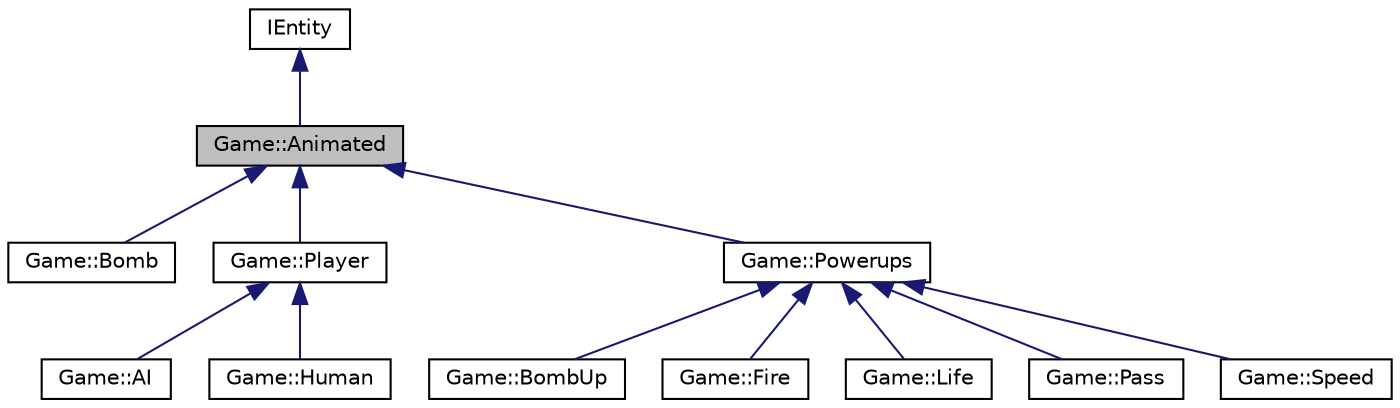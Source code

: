 digraph "Game::Animated"
{
 // LATEX_PDF_SIZE
  edge [fontname="Helvetica",fontsize="10",labelfontname="Helvetica",labelfontsize="10"];
  node [fontname="Helvetica",fontsize="10",shape=record];
  Node1 [label="Game::Animated",height=0.2,width=0.4,color="black", fillcolor="grey75", style="filled", fontcolor="black",tooltip=" "];
  Node2 -> Node1 [dir="back",color="midnightblue",fontsize="10",style="solid"];
  Node2 [label="IEntity",height=0.2,width=0.4,color="black", fillcolor="white", style="filled",URL="$class_i_entity.html",tooltip=" "];
  Node1 -> Node3 [dir="back",color="midnightblue",fontsize="10",style="solid"];
  Node3 [label="Game::Bomb",height=0.2,width=0.4,color="black", fillcolor="white", style="filled",URL="$class_game_1_1_bomb.html",tooltip=" "];
  Node1 -> Node4 [dir="back",color="midnightblue",fontsize="10",style="solid"];
  Node4 [label="Game::Player",height=0.2,width=0.4,color="black", fillcolor="white", style="filled",URL="$class_game_1_1_player.html",tooltip=" "];
  Node4 -> Node5 [dir="back",color="midnightblue",fontsize="10",style="solid"];
  Node5 [label="Game::AI",height=0.2,width=0.4,color="black", fillcolor="white", style="filled",URL="$class_game_1_1_a_i.html",tooltip=" "];
  Node4 -> Node6 [dir="back",color="midnightblue",fontsize="10",style="solid"];
  Node6 [label="Game::Human",height=0.2,width=0.4,color="black", fillcolor="white", style="filled",URL="$class_game_1_1_human.html",tooltip=" "];
  Node1 -> Node7 [dir="back",color="midnightblue",fontsize="10",style="solid"];
  Node7 [label="Game::Powerups",height=0.2,width=0.4,color="black", fillcolor="white", style="filled",URL="$class_game_1_1_powerups.html",tooltip=" "];
  Node7 -> Node8 [dir="back",color="midnightblue",fontsize="10",style="solid"];
  Node8 [label="Game::BombUp",height=0.2,width=0.4,color="black", fillcolor="white", style="filled",URL="$class_game_1_1_bomb_up.html",tooltip=" "];
  Node7 -> Node9 [dir="back",color="midnightblue",fontsize="10",style="solid"];
  Node9 [label="Game::Fire",height=0.2,width=0.4,color="black", fillcolor="white", style="filled",URL="$class_game_1_1_fire.html",tooltip=" "];
  Node7 -> Node10 [dir="back",color="midnightblue",fontsize="10",style="solid"];
  Node10 [label="Game::Life",height=0.2,width=0.4,color="black", fillcolor="white", style="filled",URL="$class_game_1_1_life.html",tooltip=" "];
  Node7 -> Node11 [dir="back",color="midnightblue",fontsize="10",style="solid"];
  Node11 [label="Game::Pass",height=0.2,width=0.4,color="black", fillcolor="white", style="filled",URL="$class_game_1_1_pass.html",tooltip=" "];
  Node7 -> Node12 [dir="back",color="midnightblue",fontsize="10",style="solid"];
  Node12 [label="Game::Speed",height=0.2,width=0.4,color="black", fillcolor="white", style="filled",URL="$class_game_1_1_speed.html",tooltip=" "];
}
